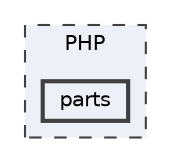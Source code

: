 digraph "PHP/parts"
{
 // LATEX_PDF_SIZE
  bgcolor="transparent";
  edge [fontname=Helvetica,fontsize=10,labelfontname=Helvetica,labelfontsize=10];
  node [fontname=Helvetica,fontsize=10,shape=box,height=0.2,width=0.4];
  compound=true
  subgraph clusterdir_481378f6cae04fdd9dbd5950451d9ca5 {
    graph [ bgcolor="#edf0f7", pencolor="grey25", label="PHP", fontname=Helvetica,fontsize=10 style="filled,dashed", URL="dir_481378f6cae04fdd9dbd5950451d9ca5.html",tooltip=""]
  dir_e8899758b1f75f8e7244117487e9db62 [label="parts", fillcolor="#edf0f7", color="grey25", style="filled,bold", URL="dir_e8899758b1f75f8e7244117487e9db62.html",tooltip=""];
  }
}
